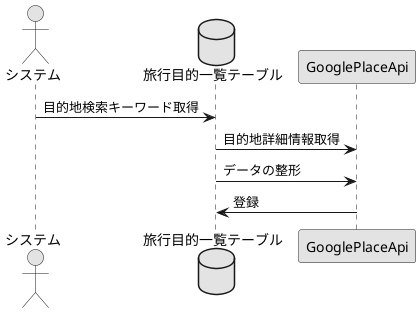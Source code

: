 
@startuml

skinparam monochrome true

actor システム
database 旅行目的一覧テーブル as DB
participant GooglePlaceApi

システム -> DB : 目的地検索キーワード取得
DB -> GooglePlaceApi : 目的地詳細情報取得
DB -> GooglePlaceApi : データの整形
DB <- GooglePlaceApi : 登録

@enduml